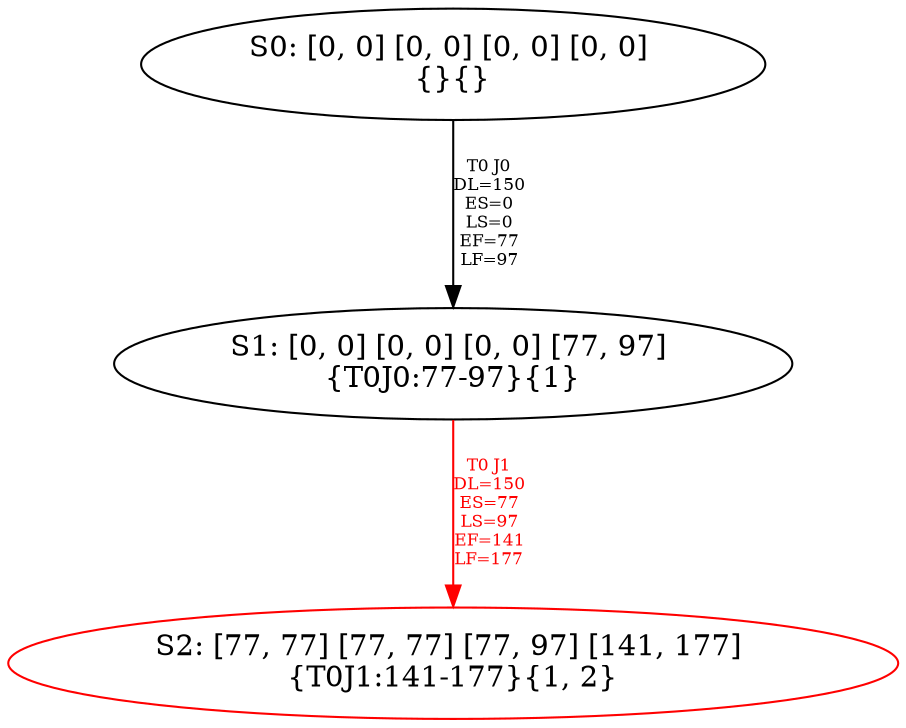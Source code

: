 digraph {
	S0[label="S0: [0, 0] [0, 0] [0, 0] [0, 0] \n{}{}"];
	S1[label="S1: [0, 0] [0, 0] [0, 0] [77, 97] \n{T0J0:77-97}{1}"];
	S2[label="S2: [77, 77] [77, 77] [77, 97] [141, 177] \n{T0J1:141-177}{1, 2}"];
	S0 -> S1[label="T0 J0\nDL=150\nES=0\nLS=0\nEF=77\nLF=97",fontsize=8];
	S1 -> S2[label="T0 J1\nDL=150\nES=77\nLS=97\nEF=141\nLF=177",color=Red,fontcolor=Red,fontsize=8];
S2[color=Red];
}
